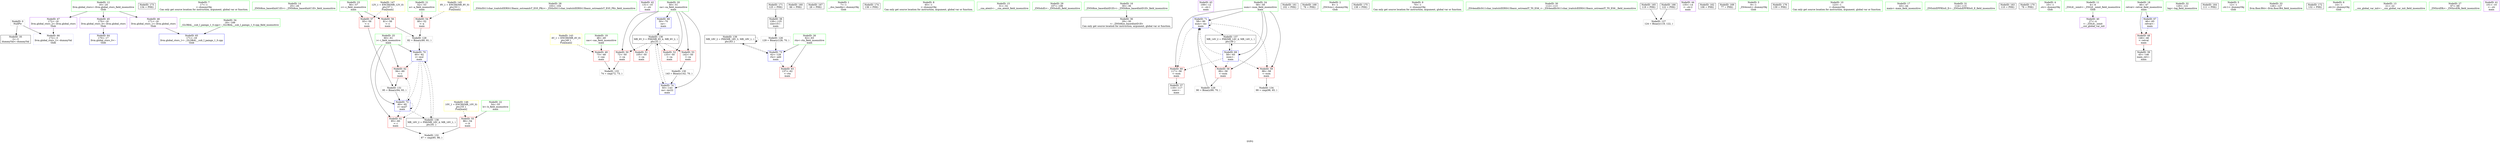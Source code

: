 digraph "SVFG" {
	label="SVFG";

	Node0x5629a4e59ee0 [shape=record,color=grey,label="{NodeID: 0\nNullPtr}"];
	Node0x5629a4e59ee0 -> Node0x5629a4e6e200[style=solid];
	Node0x5629a4e59ee0 -> Node0x5629a4e70ca0[style=solid];
	Node0x5629a4e827e0 [shape=record,color=black,label="{NodeID: 173\n134 = PHI()\n}"];
	Node0x5629a4e6c420 [shape=record,color=green,label="{NodeID: 7\n17\<--1\n\<--dummyObj\nCan only get source location for instruction, argument, global var or function.}"];
	Node0x5629a4e6d050 [shape=record,color=green,label="{NodeID: 14\n25\<--26\n_ZNSt8ios_base4InitC1Ev\<--_ZNSt8ios_base4InitC1Ev_field_insensitive\n}"];
	Node0x5629a4e6d580 [shape=record,color=green,label="{NodeID: 21\n52\<--53\na\<--a_field_insensitive\nmain\n}"];
	Node0x5629a4e6d580 -> Node0x5629a4e70280[style=solid];
	Node0x5629a4e6db30 [shape=record,color=green,label="{NodeID: 28\n103\<--104\n_ZStlsISt11char_traitsIcEERSt13basic_ostreamIcT_ES5_PKc\<--_ZStlsISt11char_traitsIcEERSt13basic_ostreamIcT_ES5_PKc_field_insensitive\n}"];
	Node0x5629a4e6e200 [shape=record,color=black,label="{NodeID: 35\n2\<--3\ndummyVal\<--dummyVal\n}"];
	Node0x5629a4e6e810 [shape=record,color=purple,label="{NodeID: 42\n131\<--10\n\<--.str\nmain\n}"];
	Node0x5629a4e74a40 [shape=record,color=grey,label="{NodeID: 132\n87 = cmp(85, 86, )\n}"];
	Node0x5629a4e6fe70 [shape=record,color=red,label="{NodeID: 49\n73\<--48\n\<--cas\nmain\n}"];
	Node0x5629a4e6fe70 -> Node0x5629a4e74bc0[style=solid];
	Node0x5629a4e79990 [shape=record,color=black,label="{NodeID: 139\nMR_18V_2 = PHI(MR_18V_3, MR_18V_1, )\npts\{63 \}\n}"];
	Node0x5629a4e79990 -> Node0x5629a4e71280[style=dashed];
	Node0x5629a4e79990 -> Node0x5629a4e79990[style=dashed];
	Node0x5629a4e70420 [shape=record,color=red,label="{NodeID: 56\n81\<--56\n\<--c\nmain\n}"];
	Node0x5629a4e70420 -> Node0x5629a4e74440[style=solid];
	Node0x5629a4e7b650 [shape=record,color=yellow,style=double,label="{NodeID: 146\n10V_1 = ENCHI(MR_10V_0)\npts\{55 \}\nFun[main]}"];
	Node0x5629a4e7b650 -> Node0x5629a4e70350[style=dashed];
	Node0x5629a4e709d0 [shape=record,color=red,label="{NodeID: 63\n137\<--62\n\<--rtn\nmain\n}"];
	Node0x5629a4e71010 [shape=record,color=blue,label="{NodeID: 70\n60\<--82\ni\<--mul\nmain\n}"];
	Node0x5629a4e71010 -> Node0x5629a4e70830[style=dashed];
	Node0x5629a4e71010 -> Node0x5629a4e70900[style=dashed];
	Node0x5629a4e71010 -> Node0x5629a4e711b0[style=dashed];
	Node0x5629a4e71010 -> Node0x5629a4e79490[style=dashed];
	Node0x5629a4cd44f0 [shape=record,color=black,label="{NodeID: 160\n66 = PHI()\n}"];
	Node0x5629a4e821e0 [shape=record,color=black,label="{NodeID: 167\n28 = PHI()\n}"];
	Node0x5629a4e5a360 [shape=record,color=green,label="{NodeID: 1\n7\<--1\n__dso_handle\<--dummyObj\nGlob }"];
	Node0x5629a4e828e0 [shape=record,color=black,label="{NodeID: 174\n136 = PHI()\n}"];
	Node0x5629a4e6c4b0 [shape=record,color=green,label="{NodeID: 8\n65\<--1\n\<--dummyObj\nCan only get source location for instruction, argument, global var or function.}"];
	Node0x5629a4e6d0e0 [shape=record,color=green,label="{NodeID: 15\n31\<--32\n__cxa_atexit\<--__cxa_atexit_field_insensitive\n}"];
	Node0x5629a4e6d650 [shape=record,color=green,label="{NodeID: 22\n54\<--55\nb\<--b_field_insensitive\nmain\n}"];
	Node0x5629a4e6d650 -> Node0x5629a4e70350[style=solid];
	Node0x5629a4e6dc00 [shape=record,color=green,label="{NodeID: 29\n107\<--108\n_ZNSolsEi\<--_ZNSolsEi_field_insensitive\n}"];
	Node0x5629a4e6e300 [shape=record,color=black,label="{NodeID: 36\n29\<--30\n\<--_ZNSt8ios_base4InitD1Ev\nCan only get source location for instruction, argument, global var or function.}"];
	Node0x5629a4e74140 [shape=record,color=grey,label="{NodeID: 126\n129 = Binary(128, 70, )\n}"];
	Node0x5629a4e74140 -> Node0x5629a4e71280[style=solid];
	Node0x5629a4e6e8e0 [shape=record,color=purple,label="{NodeID: 43\n109\<--12\n\<--.str.1\nmain\n}"];
	Node0x5629a4e74bc0 [shape=record,color=grey,label="{NodeID: 133\n74 = cmp(72, 73, )\n}"];
	Node0x5629a4e6ff40 [shape=record,color=red,label="{NodeID: 50\n72\<--50\n\<--ca\nmain\n}"];
	Node0x5629a4e6ff40 -> Node0x5629a4e74bc0[style=solid];
	Node0x5629a4e704f0 [shape=record,color=red,label="{NodeID: 57\n93\<--56\n\<--c\nmain\n}"];
	Node0x5629a4e704f0 -> Node0x5629a4e748c0[style=solid];
	Node0x5629a4e7b730 [shape=record,color=yellow,style=double,label="{NodeID: 147\n12V_1 = ENCHI(MR_12V_0)\npts\{57 \}\nFun[main]}"];
	Node0x5629a4e7b730 -> Node0x5629a4e70420[style=dashed];
	Node0x5629a4e7b730 -> Node0x5629a4e704f0[style=dashed];
	Node0x5629a4e70aa0 [shape=record,color=blue,label="{NodeID: 64\n170\<--17\nllvm.global_ctors_0\<--\nGlob }"];
	Node0x5629a4e710e0 [shape=record,color=blue,label="{NodeID: 71\n58\<--90\nnum\<--inc\nmain\n}"];
	Node0x5629a4e710e0 -> Node0x5629a4e705c0[style=dashed];
	Node0x5629a4e710e0 -> Node0x5629a4e70690[style=dashed];
	Node0x5629a4e710e0 -> Node0x5629a4e70760[style=dashed];
	Node0x5629a4e710e0 -> Node0x5629a4e710e0[style=dashed];
	Node0x5629a4e710e0 -> Node0x5629a4e78f90[style=dashed];
	Node0x5629a4e81b80 [shape=record,color=black,label="{NodeID: 161\n102 = PHI()\n}"];
	Node0x5629a4e822b0 [shape=record,color=black,label="{NodeID: 168\n76 = PHI()\n}"];
	Node0x5629a4e5a7a0 [shape=record,color=green,label="{NodeID: 2\n8\<--1\n_ZSt3cin\<--dummyObj\nGlob }"];
	Node0x5629a4e829e0 [shape=record,color=black,label="{NodeID: 175\n138 = PHI()\n}"];
	Node0x5629a4e6c540 [shape=record,color=green,label="{NodeID: 9\n70\<--1\n\<--dummyObj\nCan only get source location for instruction, argument, global var or function.}"];
	Node0x5629a4e6d170 [shape=record,color=green,label="{NodeID: 16\n30\<--36\n_ZNSt8ios_base4InitD1Ev\<--_ZNSt8ios_base4InitD1Ev_field_insensitive\n}"];
	Node0x5629a4e6d170 -> Node0x5629a4e6e300[style=solid];
	Node0x5629a4e6d720 [shape=record,color=green,label="{NodeID: 23\n56\<--57\nc\<--c_field_insensitive\nmain\n}"];
	Node0x5629a4e6d720 -> Node0x5629a4e70420[style=solid];
	Node0x5629a4e6d720 -> Node0x5629a4e704f0[style=solid];
	Node0x5629a4e6dd00 [shape=record,color=green,label="{NodeID: 30\n112\<--113\n_ZSt4endlIcSt11char_traitsIcEERSt13basic_ostreamIT_T0_ES6_\<--_ZSt4endlIcSt11char_traitsIcEERSt13basic_ostreamIT_T0_ES6__field_insensitive\n}"];
	Node0x5629a4e6e400 [shape=record,color=black,label="{NodeID: 37\n118\<--117\nconv\<--\nmain\n}"];
	Node0x5629a4e742c0 [shape=record,color=grey,label="{NodeID: 127\n124 = Binary(119, 122, )\n}"];
	Node0x5629a4e6e9b0 [shape=record,color=purple,label="{NodeID: 44\n135\<--14\n\<--.str.2\nmain\n}"];
	Node0x5629a4e74d40 [shape=record,color=grey,label="{NodeID: 134\n99 = cmp(98, 65, )\n}"];
	Node0x5629a4e70010 [shape=record,color=red,label="{NodeID: 51\n105\<--50\n\<--ca\nmain\n}"];
	Node0x5629a4e705c0 [shape=record,color=red,label="{NodeID: 58\n89\<--58\n\<--num\nmain\n}"];
	Node0x5629a4e705c0 -> Node0x5629a4e745c0[style=solid];
	Node0x5629a4e70ba0 [shape=record,color=blue,label="{NodeID: 65\n171\<--18\nllvm.global_ctors_1\<--_GLOBAL__sub_I_paingo_1_0.cpp\nGlob }"];
	Node0x5629a4e711b0 [shape=record,color=blue,label="{NodeID: 72\n60\<--95\ni\<--mul7\nmain\n}"];
	Node0x5629a4e711b0 -> Node0x5629a4e70830[style=dashed];
	Node0x5629a4e711b0 -> Node0x5629a4e70900[style=dashed];
	Node0x5629a4e711b0 -> Node0x5629a4e711b0[style=dashed];
	Node0x5629a4e711b0 -> Node0x5629a4e79490[style=dashed];
	Node0x5629a4e81ce0 [shape=record,color=black,label="{NodeID: 162\n106 = PHI()\n}"];
	Node0x5629a4e823e0 [shape=record,color=black,label="{NodeID: 169\n77 = PHI()\n}"];
	Node0x5629a4e5a230 [shape=record,color=green,label="{NodeID: 3\n9\<--1\n_ZSt4cout\<--dummyObj\nGlob }"];
	Node0x5629a4e82ae0 [shape=record,color=black,label="{NodeID: 176\n139 = PHI()\n}"];
	Node0x5629a4e6ce10 [shape=record,color=green,label="{NodeID: 10\n123\<--1\n\<--dummyObj\nCan only get source location for instruction, argument, global var or function.}"];
	Node0x5629a4e6d240 [shape=record,color=green,label="{NodeID: 17\n43\<--44\nmain\<--main_field_insensitive\n}"];
	Node0x5629a4e6d7f0 [shape=record,color=green,label="{NodeID: 24\n58\<--59\nnum\<--num_field_insensitive\nmain\n}"];
	Node0x5629a4e6d7f0 -> Node0x5629a4e705c0[style=solid];
	Node0x5629a4e6d7f0 -> Node0x5629a4e70690[style=solid];
	Node0x5629a4e6d7f0 -> Node0x5629a4e70760[style=solid];
	Node0x5629a4e6d7f0 -> Node0x5629a4e70f40[style=solid];
	Node0x5629a4e6d7f0 -> Node0x5629a4e710e0[style=solid];
	Node0x5629a4e6de00 [shape=record,color=green,label="{NodeID: 31\n114\<--115\n_ZNSolsEPFRSoS_E\<--_ZNSolsEPFRSoS_E_field_insensitive\n}"];
	Node0x5629a4e6e4d0 [shape=record,color=black,label="{NodeID: 38\n128\<--125\nconv15\<--\nmain\n}"];
	Node0x5629a4e6e4d0 -> Node0x5629a4e74140[style=solid];
	Node0x5629a4e74440 [shape=record,color=grey,label="{NodeID: 128\n82 = Binary(80, 81, )\n}"];
	Node0x5629a4e74440 -> Node0x5629a4e71010[style=solid];
	Node0x5629a4e6ea80 [shape=record,color=purple,label="{NodeID: 45\n170\<--16\nllvm.global_ctors_0\<--llvm.global_ctors\nGlob }"];
	Node0x5629a4e6ea80 -> Node0x5629a4e70aa0[style=solid];
	Node0x5629a4e700e0 [shape=record,color=red,label="{NodeID: 52\n133\<--50\n\<--ca\nmain\n}"];
	Node0x5629a4e70690 [shape=record,color=red,label="{NodeID: 59\n98\<--58\n\<--num\nmain\n}"];
	Node0x5629a4e70690 -> Node0x5629a4e74d40[style=solid];
	Node0x5629a4e70ca0 [shape=record,color=blue, style = dotted,label="{NodeID: 66\n172\<--3\nllvm.global_ctors_2\<--dummyVal\nGlob }"];
	Node0x5629a4e71280 [shape=record,color=blue,label="{NodeID: 73\n62\<--129\nrtn\<--add\nmain\n}"];
	Node0x5629a4e71280 -> Node0x5629a4e709d0[style=dashed];
	Node0x5629a4e71280 -> Node0x5629a4e79990[style=dashed];
	Node0x5629a4e81de0 [shape=record,color=black,label="{NodeID: 163\n110 = PHI()\n}"];
	Node0x5629a4e824e0 [shape=record,color=black,label="{NodeID: 170\n78 = PHI()\n}"];
	Node0x5629a4e5a8c0 [shape=record,color=green,label="{NodeID: 4\n10\<--1\n.str\<--dummyObj\nGlob }"];
	Node0x5629a4e6cea0 [shape=record,color=green,label="{NodeID: 11\n4\<--6\n_ZStL8__ioinit\<--_ZStL8__ioinit_field_insensitive\nGlob }"];
	Node0x5629a4e6cea0 -> Node0x5629a4e6e670[style=solid];
	Node0x5629a4e6d310 [shape=record,color=green,label="{NodeID: 18\n46\<--47\nretval\<--retval_field_insensitive\nmain\n}"];
	Node0x5629a4e6d310 -> Node0x5629a4e6fda0[style=solid];
	Node0x5629a4e6d310 -> Node0x5629a4e70da0[style=solid];
	Node0x5629a4e6d8c0 [shape=record,color=green,label="{NodeID: 25\n60\<--61\ni\<--i_field_insensitive\nmain\n}"];
	Node0x5629a4e6d8c0 -> Node0x5629a4e70830[style=solid];
	Node0x5629a4e6d8c0 -> Node0x5629a4e70900[style=solid];
	Node0x5629a4e6d8c0 -> Node0x5629a4e71010[style=solid];
	Node0x5629a4e6d8c0 -> Node0x5629a4e711b0[style=solid];
	Node0x5629a4e6df00 [shape=record,color=green,label="{NodeID: 32\n120\<--121\nlog\<--log_field_insensitive\n}"];
	Node0x5629a4e6e5a0 [shape=record,color=black,label="{NodeID: 39\n45\<--146\nmain_ret\<--\nmain\n}"];
	Node0x5629a4e745c0 [shape=record,color=grey,label="{NodeID: 129\n90 = Binary(89, 70, )\n}"];
	Node0x5629a4e745c0 -> Node0x5629a4e710e0[style=solid];
	Node0x5629a4e6eb80 [shape=record,color=purple,label="{NodeID: 46\n171\<--16\nllvm.global_ctors_1\<--llvm.global_ctors\nGlob }"];
	Node0x5629a4e6eb80 -> Node0x5629a4e70ba0[style=solid];
	Node0x5629a4e78a90 [shape=record,color=black,label="{NodeID: 136\nMR_6V_3 = PHI(MR_6V_4, MR_6V_2, )\npts\{51 \}\n}"];
	Node0x5629a4e78a90 -> Node0x5629a4e6ff40[style=dashed];
	Node0x5629a4e78a90 -> Node0x5629a4e70010[style=dashed];
	Node0x5629a4e78a90 -> Node0x5629a4e700e0[style=dashed];
	Node0x5629a4e78a90 -> Node0x5629a4e701b0[style=dashed];
	Node0x5629a4e78a90 -> Node0x5629a4e71350[style=dashed];
	Node0x5629a4e701b0 [shape=record,color=red,label="{NodeID: 53\n142\<--50\n\<--ca\nmain\n}"];
	Node0x5629a4e701b0 -> Node0x5629a4e74740[style=solid];
	Node0x5629a4e7b3b0 [shape=record,color=yellow,style=double,label="{NodeID: 143\n4V_1 = ENCHI(MR_4V_0)\npts\{49 \}\nFun[main]}"];
	Node0x5629a4e7b3b0 -> Node0x5629a4e6fe70[style=dashed];
	Node0x5629a4e70760 [shape=record,color=red,label="{NodeID: 60\n117\<--58\n\<--num\nmain\n}"];
	Node0x5629a4e70760 -> Node0x5629a4e6e400[style=solid];
	Node0x5629a4e70da0 [shape=record,color=blue,label="{NodeID: 67\n46\<--65\nretval\<--\nmain\n}"];
	Node0x5629a4e70da0 -> Node0x5629a4e6fda0[style=dashed];
	Node0x5629a4e71350 [shape=record,color=blue,label="{NodeID: 74\n50\<--143\nca\<--inc22\nmain\n}"];
	Node0x5629a4e71350 -> Node0x5629a4e78a90[style=dashed];
	Node0x5629a4e81ee0 [shape=record,color=black,label="{NodeID: 164\n111 = PHI()\n}"];
	Node0x5629a4e825b0 [shape=record,color=black,label="{NodeID: 171\n125 = PHI()\n}"];
	Node0x5629a4e825b0 -> Node0x5629a4e6e4d0[style=solid];
	Node0x5629a4e5a070 [shape=record,color=green,label="{NodeID: 5\n12\<--1\n.str.1\<--dummyObj\nGlob }"];
	Node0x5629a4e6cf30 [shape=record,color=green,label="{NodeID: 12\n16\<--20\nllvm.global_ctors\<--llvm.global_ctors_field_insensitive\nGlob }"];
	Node0x5629a4e6cf30 -> Node0x5629a4e6ea80[style=solid];
	Node0x5629a4e6cf30 -> Node0x5629a4e6eb80[style=solid];
	Node0x5629a4e6cf30 -> Node0x5629a4e6ec80[style=solid];
	Node0x5629a4e6d3e0 [shape=record,color=green,label="{NodeID: 19\n48\<--49\ncas\<--cas_field_insensitive\nmain\n}"];
	Node0x5629a4e6d3e0 -> Node0x5629a4e6fe70[style=solid];
	Node0x5629a4e6d990 [shape=record,color=green,label="{NodeID: 26\n62\<--63\nrtn\<--rtn_field_insensitive\nmain\n}"];
	Node0x5629a4e6d990 -> Node0x5629a4e709d0[style=solid];
	Node0x5629a4e6d990 -> Node0x5629a4e71280[style=solid];
	Node0x5629a4e6e000 [shape=record,color=green,label="{NodeID: 33\n126\<--127\nllvm.floor.f64\<--llvm.floor.f64_field_insensitive\n}"];
	Node0x5629a4e6e670 [shape=record,color=purple,label="{NodeID: 40\n27\<--4\n\<--_ZStL8__ioinit\n__cxx_global_var_init\n}"];
	Node0x5629a4e74740 [shape=record,color=grey,label="{NodeID: 130\n143 = Binary(142, 70, )\n}"];
	Node0x5629a4e74740 -> Node0x5629a4e71350[style=solid];
	Node0x5629a4e6ec80 [shape=record,color=purple,label="{NodeID: 47\n172\<--16\nllvm.global_ctors_2\<--llvm.global_ctors\nGlob }"];
	Node0x5629a4e6ec80 -> Node0x5629a4e70ca0[style=solid];
	Node0x5629a4e78f90 [shape=record,color=black,label="{NodeID: 137\nMR_14V_2 = PHI(MR_14V_4, MR_14V_1, )\npts\{59 \}\n}"];
	Node0x5629a4e78f90 -> Node0x5629a4e70f40[style=dashed];
	Node0x5629a4e70280 [shape=record,color=red,label="{NodeID: 54\n80\<--52\n\<--a\nmain\n}"];
	Node0x5629a4e70280 -> Node0x5629a4e74440[style=solid];
	Node0x5629a4e70830 [shape=record,color=red,label="{NodeID: 61\n85\<--60\n\<--i\nmain\n}"];
	Node0x5629a4e70830 -> Node0x5629a4e74a40[style=solid];
	Node0x5629a4e70e70 [shape=record,color=blue,label="{NodeID: 68\n50\<--70\nca\<--\nmain\n}"];
	Node0x5629a4e70e70 -> Node0x5629a4e78a90[style=dashed];
	Node0x5629a4e81fb0 [shape=record,color=black,label="{NodeID: 165\n119 = PHI()\n}"];
	Node0x5629a4e81fb0 -> Node0x5629a4e742c0[style=solid];
	Node0x5629a4e826e0 [shape=record,color=black,label="{NodeID: 172\n132 = PHI()\n}"];
	Node0x5629a4e5a100 [shape=record,color=green,label="{NodeID: 6\n14\<--1\n.str.2\<--dummyObj\nGlob }"];
	Node0x5629a4e6cfc0 [shape=record,color=green,label="{NodeID: 13\n21\<--22\n__cxx_global_var_init\<--__cxx_global_var_init_field_insensitive\n}"];
	Node0x5629a4e6d4b0 [shape=record,color=green,label="{NodeID: 20\n50\<--51\nca\<--ca_field_insensitive\nmain\n}"];
	Node0x5629a4e6d4b0 -> Node0x5629a4e6ff40[style=solid];
	Node0x5629a4e6d4b0 -> Node0x5629a4e70010[style=solid];
	Node0x5629a4e6d4b0 -> Node0x5629a4e700e0[style=solid];
	Node0x5629a4e6d4b0 -> Node0x5629a4e701b0[style=solid];
	Node0x5629a4e6d4b0 -> Node0x5629a4e70e70[style=solid];
	Node0x5629a4e6d4b0 -> Node0x5629a4e71350[style=solid];
	Node0x5629a4e6da60 [shape=record,color=green,label="{NodeID: 27\n67\<--68\n_ZNSirsERi\<--_ZNSirsERi_field_insensitive\n}"];
	Node0x5629a4e6e100 [shape=record,color=green,label="{NodeID: 34\n18\<--166\n_GLOBAL__sub_I_paingo_1_0.cpp\<--_GLOBAL__sub_I_paingo_1_0.cpp_field_insensitive\n}"];
	Node0x5629a4e6e100 -> Node0x5629a4e70ba0[style=solid];
	Node0x5629a4e6e740 [shape=record,color=purple,label="{NodeID: 41\n101\<--10\n\<--.str\nmain\n}"];
	Node0x5629a4e748c0 [shape=record,color=grey,label="{NodeID: 131\n95 = Binary(94, 93, )\n}"];
	Node0x5629a4e748c0 -> Node0x5629a4e711b0[style=solid];
	Node0x5629a4e6fda0 [shape=record,color=red,label="{NodeID: 48\n146\<--46\n\<--retval\nmain\n}"];
	Node0x5629a4e6fda0 -> Node0x5629a4e6e5a0[style=solid];
	Node0x5629a4e79490 [shape=record,color=black,label="{NodeID: 138\nMR_16V_2 = PHI(MR_16V_4, MR_16V_1, )\npts\{61 \}\n}"];
	Node0x5629a4e79490 -> Node0x5629a4e71010[style=dashed];
	Node0x5629a4e70350 [shape=record,color=red,label="{NodeID: 55\n86\<--54\n\<--b\nmain\n}"];
	Node0x5629a4e70350 -> Node0x5629a4e74a40[style=solid];
	Node0x5629a4e7b570 [shape=record,color=yellow,style=double,label="{NodeID: 145\n8V_1 = ENCHI(MR_8V_0)\npts\{53 \}\nFun[main]}"];
	Node0x5629a4e7b570 -> Node0x5629a4e70280[style=dashed];
	Node0x5629a4e70900 [shape=record,color=red,label="{NodeID: 62\n94\<--60\n\<--i\nmain\n}"];
	Node0x5629a4e70900 -> Node0x5629a4e748c0[style=solid];
	Node0x5629a4e70f40 [shape=record,color=blue,label="{NodeID: 69\n58\<--65\nnum\<--\nmain\n}"];
	Node0x5629a4e70f40 -> Node0x5629a4e705c0[style=dashed];
	Node0x5629a4e70f40 -> Node0x5629a4e70690[style=dashed];
	Node0x5629a4e70f40 -> Node0x5629a4e70760[style=dashed];
	Node0x5629a4e70f40 -> Node0x5629a4e710e0[style=dashed];
	Node0x5629a4e70f40 -> Node0x5629a4e78f90[style=dashed];
	Node0x5629a4e820e0 [shape=record,color=black,label="{NodeID: 166\n122 = PHI()\n}"];
	Node0x5629a4e820e0 -> Node0x5629a4e742c0[style=solid];
}
